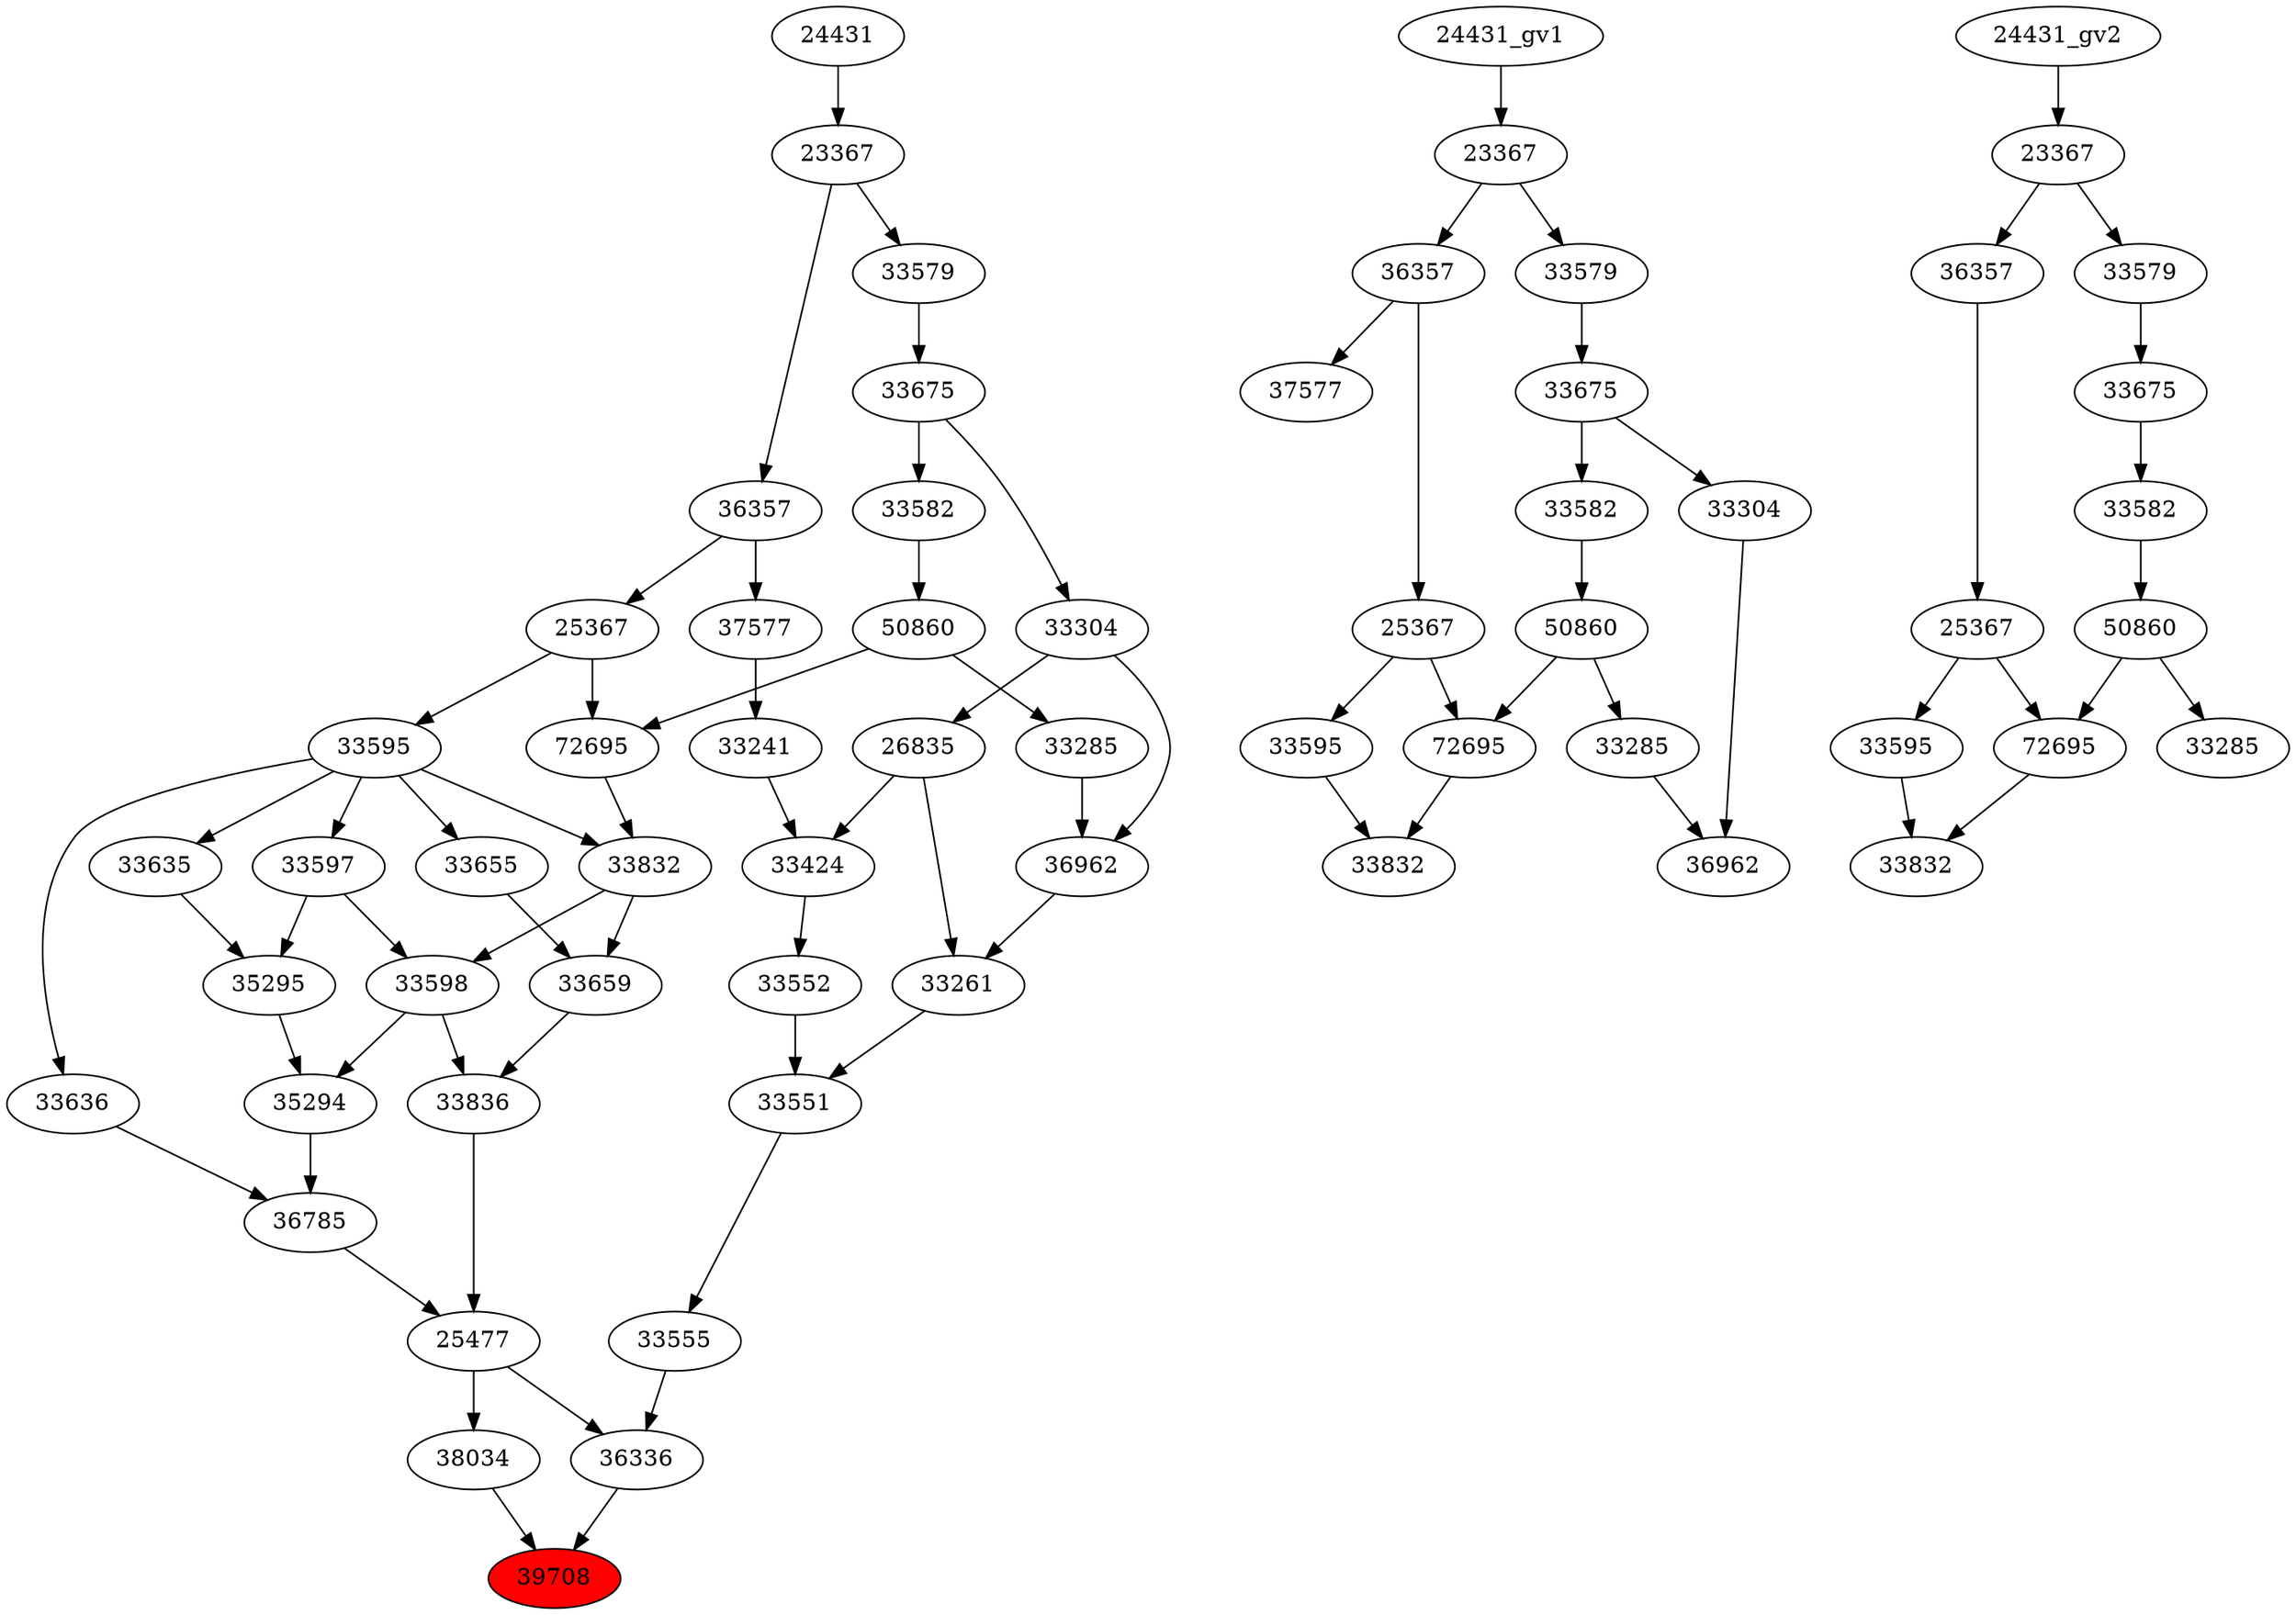 strict digraph root {
	node [label="\N"];
	{
		node [fillcolor="",
			label="\N",
			style=""
		];
		39708		 [fillcolor=red,
			label=39708,
			style=filled];
		38034		 [label=38034];
		38034 -> 39708;
		36336		 [label=36336];
		36336 -> 39708;
		25477		 [label=25477];
		25477 -> 38034;
		25477 -> 36336;
		33555		 [label=33555];
		33555 -> 36336;
		36785		 [label=36785];
		36785 -> 25477;
		33836		 [label=33836];
		33836 -> 25477;
		33551		 [label=33551];
		33551 -> 33555;
		35294		 [label=35294];
		35294 -> 36785;
		33636		 [label=33636];
		33636 -> 36785;
		33659		 [label=33659];
		33659 -> 33836;
		33598		 [label=33598];
		33598 -> 33836;
		33598 -> 35294;
		33552		 [label=33552];
		33552 -> 33551;
		33261		 [label=33261];
		33261 -> 33551;
		35295		 [label=35295];
		35295 -> 35294;
		33595		 [label=33595];
		33595 -> 33636;
		33655		 [label=33655];
		33595 -> 33655;
		33832		 [label=33832];
		33595 -> 33832;
		33597		 [label=33597];
		33595 -> 33597;
		33635		 [label=33635];
		33595 -> 33635;
		33655 -> 33659;
		33832 -> 33659;
		33832 -> 33598;
		33597 -> 33598;
		33597 -> 35295;
		33424		 [label=33424];
		33424 -> 33552;
		36962		 [label=36962];
		36962 -> 33261;
		26835		 [label=26835];
		26835 -> 33261;
		26835 -> 33424;
		33635 -> 35295;
		25367		 [label=25367];
		25367 -> 33595;
		72695		 [label=72695];
		25367 -> 72695;
		72695 -> 33832;
		33241		 [label=33241];
		33241 -> 33424;
		33285		 [label=33285];
		33285 -> 36962;
		33304		 [label=33304];
		33304 -> 36962;
		33304 -> 26835;
		36357		 [label=36357];
		36357 -> 25367;
		37577		 [label=37577];
		36357 -> 37577;
		50860		 [label=50860];
		50860 -> 72695;
		50860 -> 33285;
		37577 -> 33241;
		33675		 [label=33675];
		33675 -> 33304;
		33582		 [label=33582];
		33675 -> 33582;
		23367		 [label=23367];
		23367 -> 36357;
		33579		 [label=33579];
		23367 -> 33579;
		33582 -> 50860;
		33579 -> 33675;
		24431		 [label=24431];
		24431 -> 23367;
	}
	{
		node [label="\N"];
		"33595_gv1"		 [label=33595];
		"33832_gv1"		 [label=33832];
		"33595_gv1" -> "33832_gv1";
		"25367_gv1"		 [label=25367];
		"25367_gv1" -> "33595_gv1";
		"72695_gv1"		 [label=72695];
		"25367_gv1" -> "72695_gv1";
		"72695_gv1" -> "33832_gv1";
		"36962_gv1"		 [label=36962];
		"33285_gv1"		 [label=33285];
		"33285_gv1" -> "36962_gv1";
		"33304_gv1"		 [label=33304];
		"33304_gv1" -> "36962_gv1";
		"36357_gv1"		 [label=36357];
		"36357_gv1" -> "25367_gv1";
		"37577_gv1"		 [label=37577];
		"36357_gv1" -> "37577_gv1";
		"50860_gv1"		 [label=50860];
		"50860_gv1" -> "72695_gv1";
		"50860_gv1" -> "33285_gv1";
		"33675_gv1"		 [label=33675];
		"33675_gv1" -> "33304_gv1";
		"33582_gv1"		 [label=33582];
		"33675_gv1" -> "33582_gv1";
		"23367_gv1"		 [label=23367];
		"23367_gv1" -> "36357_gv1";
		"33579_gv1"		 [label=33579];
		"23367_gv1" -> "33579_gv1";
		"33582_gv1" -> "50860_gv1";
		"33579_gv1" -> "33675_gv1";
		"24431_gv1" -> "23367_gv1";
	}
	{
		node [label="\N"];
		"33832_gv2"		 [label=33832];
		"72695_gv2"		 [label=72695];
		"72695_gv2" -> "33832_gv2";
		"33595_gv2"		 [label=33595];
		"33595_gv2" -> "33832_gv2";
		"50860_gv2"		 [label=50860];
		"50860_gv2" -> "72695_gv2";
		"33285_gv2"		 [label=33285];
		"50860_gv2" -> "33285_gv2";
		"25367_gv2"		 [label=25367];
		"25367_gv2" -> "72695_gv2";
		"25367_gv2" -> "33595_gv2";
		"33582_gv2"		 [label=33582];
		"33582_gv2" -> "50860_gv2";
		"36357_gv2"		 [label=36357];
		"36357_gv2" -> "25367_gv2";
		"33675_gv2"		 [label=33675];
		"33675_gv2" -> "33582_gv2";
		"23367_gv2"		 [label=23367];
		"23367_gv2" -> "36357_gv2";
		"33579_gv2"		 [label=33579];
		"23367_gv2" -> "33579_gv2";
		"33579_gv2" -> "33675_gv2";
		"24431_gv2" -> "23367_gv2";
	}
}
